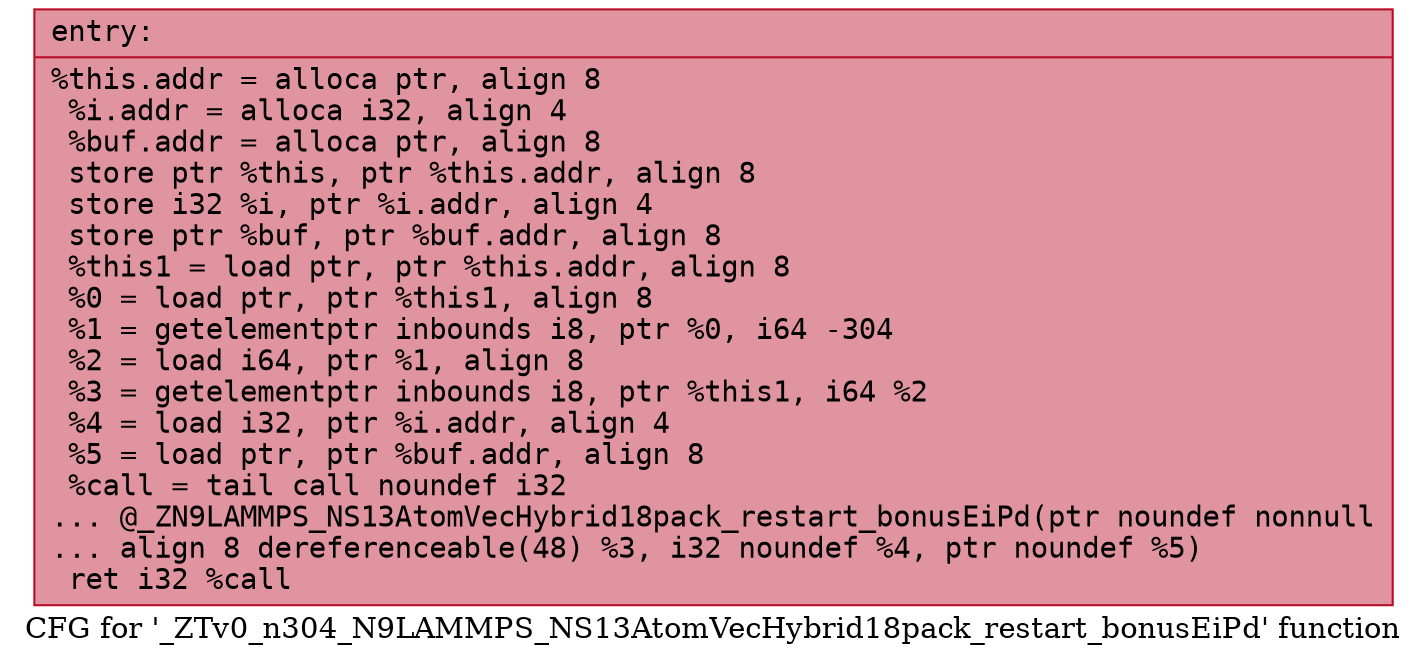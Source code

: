 digraph "CFG for '_ZTv0_n304_N9LAMMPS_NS13AtomVecHybrid18pack_restart_bonusEiPd' function" {
	label="CFG for '_ZTv0_n304_N9LAMMPS_NS13AtomVecHybrid18pack_restart_bonusEiPd' function";

	Node0x557e2af85110 [shape=record,color="#b70d28ff", style=filled, fillcolor="#b70d2870" fontname="Courier",label="{entry:\l|  %this.addr = alloca ptr, align 8\l  %i.addr = alloca i32, align 4\l  %buf.addr = alloca ptr, align 8\l  store ptr %this, ptr %this.addr, align 8\l  store i32 %i, ptr %i.addr, align 4\l  store ptr %buf, ptr %buf.addr, align 8\l  %this1 = load ptr, ptr %this.addr, align 8\l  %0 = load ptr, ptr %this1, align 8\l  %1 = getelementptr inbounds i8, ptr %0, i64 -304\l  %2 = load i64, ptr %1, align 8\l  %3 = getelementptr inbounds i8, ptr %this1, i64 %2\l  %4 = load i32, ptr %i.addr, align 4\l  %5 = load ptr, ptr %buf.addr, align 8\l  %call = tail call noundef i32\l... @_ZN9LAMMPS_NS13AtomVecHybrid18pack_restart_bonusEiPd(ptr noundef nonnull\l... align 8 dereferenceable(48) %3, i32 noundef %4, ptr noundef %5)\l  ret i32 %call\l}"];
}
